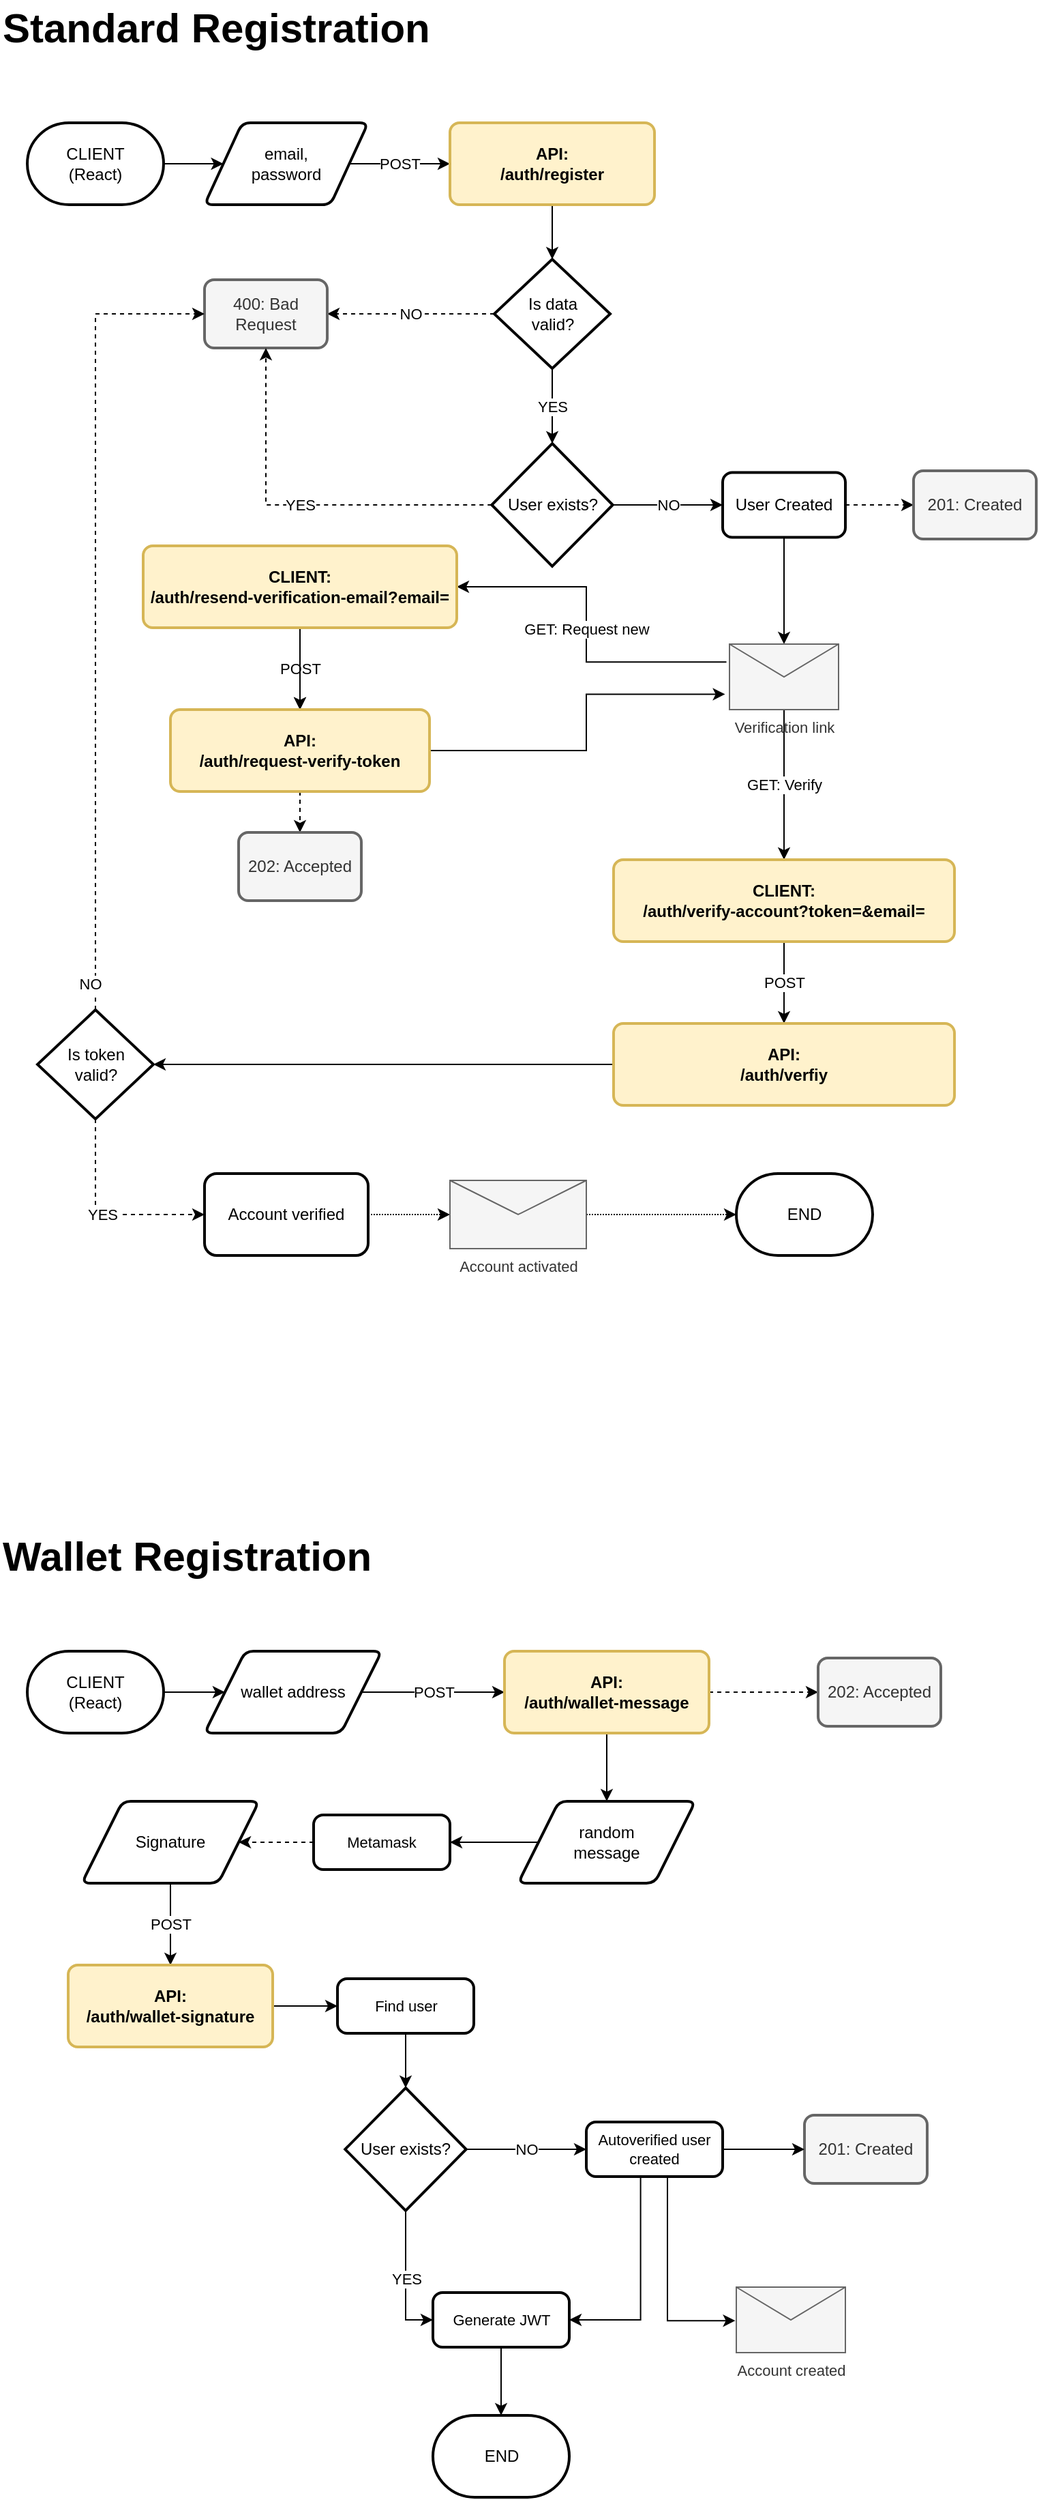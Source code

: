 <mxfile version="16.2.4" type="github">
  <diagram id="6DfAuB3A2C-rgSzdVPg6" name="Page-1">
    <mxGraphModel dx="1604" dy="808" grid="1" gridSize="10" guides="1" tooltips="1" connect="1" arrows="1" fold="1" page="1" pageScale="1" pageWidth="850" pageHeight="1100" math="0" shadow="0">
      <root>
        <mxCell id="0" />
        <mxCell id="1" parent="0" />
        <mxCell id="d8NQoz2VWaInrXl9GAlY-8" style="edgeStyle=orthogonalEdgeStyle;rounded=0;orthogonalLoop=1;jettySize=auto;html=1;" parent="1" source="d8NQoz2VWaInrXl9GAlY-1" target="d8NQoz2VWaInrXl9GAlY-5" edge="1">
          <mxGeometry relative="1" as="geometry" />
        </mxCell>
        <mxCell id="d8NQoz2VWaInrXl9GAlY-1" value="CLIENT&lt;br&gt;(React)" style="strokeWidth=2;html=1;shape=mxgraph.flowchart.terminator;whiteSpace=wrap;" parent="1" vertex="1">
          <mxGeometry x="60" y="120" width="100" height="60" as="geometry" />
        </mxCell>
        <mxCell id="d8NQoz2VWaInrXl9GAlY-9" value="POST" style="edgeStyle=orthogonalEdgeStyle;rounded=0;orthogonalLoop=1;jettySize=auto;html=1;" parent="1" source="d8NQoz2VWaInrXl9GAlY-5" target="d8NQoz2VWaInrXl9GAlY-6" edge="1">
          <mxGeometry relative="1" as="geometry" />
        </mxCell>
        <mxCell id="d8NQoz2VWaInrXl9GAlY-5" value="email,&lt;br&gt;password" style="shape=parallelogram;html=1;strokeWidth=2;perimeter=parallelogramPerimeter;whiteSpace=wrap;rounded=1;arcSize=12;size=0.23;" parent="1" vertex="1">
          <mxGeometry x="190" y="120" width="120" height="60" as="geometry" />
        </mxCell>
        <mxCell id="d8NQoz2VWaInrXl9GAlY-13" style="edgeStyle=orthogonalEdgeStyle;rounded=0;orthogonalLoop=1;jettySize=auto;html=1;exitX=0.5;exitY=1;exitDx=0;exitDy=0;entryX=0.5;entryY=0;entryDx=0;entryDy=0;entryPerimeter=0;" parent="1" source="d8NQoz2VWaInrXl9GAlY-6" target="d8NQoz2VWaInrXl9GAlY-10" edge="1">
          <mxGeometry relative="1" as="geometry" />
        </mxCell>
        <mxCell id="d8NQoz2VWaInrXl9GAlY-6" value="API:&lt;br&gt;/auth/register" style="rounded=1;whiteSpace=wrap;html=1;absoluteArcSize=1;arcSize=14;strokeWidth=2;fillColor=#fff2cc;strokeColor=#d6b656;fontStyle=1" parent="1" vertex="1">
          <mxGeometry x="370" y="120" width="150" height="60" as="geometry" />
        </mxCell>
        <mxCell id="d8NQoz2VWaInrXl9GAlY-12" value="NO" style="edgeStyle=orthogonalEdgeStyle;rounded=0;orthogonalLoop=1;jettySize=auto;html=1;dashed=1;" parent="1" source="d8NQoz2VWaInrXl9GAlY-10" target="d8NQoz2VWaInrXl9GAlY-11" edge="1">
          <mxGeometry relative="1" as="geometry" />
        </mxCell>
        <mxCell id="d8NQoz2VWaInrXl9GAlY-16" value="&lt;font style=&quot;font-size: 11px;&quot;&gt;YES&lt;/font&gt;" style="edgeStyle=orthogonalEdgeStyle;rounded=0;orthogonalLoop=1;jettySize=auto;html=1;fontSize=11;" parent="1" source="d8NQoz2VWaInrXl9GAlY-10" target="d8NQoz2VWaInrXl9GAlY-15" edge="1">
          <mxGeometry relative="1" as="geometry" />
        </mxCell>
        <mxCell id="d8NQoz2VWaInrXl9GAlY-10" value="Is data&lt;br&gt;valid?" style="strokeWidth=2;html=1;shape=mxgraph.flowchart.decision;whiteSpace=wrap;" parent="1" vertex="1">
          <mxGeometry x="402.5" y="220" width="85" height="80" as="geometry" />
        </mxCell>
        <mxCell id="d8NQoz2VWaInrXl9GAlY-11" value="400: Bad Request" style="rounded=1;whiteSpace=wrap;html=1;absoluteArcSize=1;arcSize=14;strokeWidth=2;fillColor=#f5f5f5;strokeColor=#666666;fontColor=#333333;" parent="1" vertex="1">
          <mxGeometry x="190" y="235" width="90" height="50" as="geometry" />
        </mxCell>
        <mxCell id="d8NQoz2VWaInrXl9GAlY-14" value="Standard Registration" style="text;html=1;align=left;verticalAlign=middle;resizable=0;points=[];autosize=1;strokeColor=none;fillColor=none;strokeWidth=1;fontStyle=1;fontSize=30;" parent="1" vertex="1">
          <mxGeometry x="40" y="30" width="330" height="40" as="geometry" />
        </mxCell>
        <mxCell id="d8NQoz2VWaInrXl9GAlY-17" value="YES" style="edgeStyle=orthogonalEdgeStyle;rounded=0;orthogonalLoop=1;jettySize=auto;html=1;exitX=0;exitY=0.5;exitDx=0;exitDy=0;exitPerimeter=0;entryX=0.5;entryY=1;entryDx=0;entryDy=0;dashed=1;fontSize=11;" parent="1" source="d8NQoz2VWaInrXl9GAlY-15" target="d8NQoz2VWaInrXl9GAlY-11" edge="1">
          <mxGeometry relative="1" as="geometry" />
        </mxCell>
        <mxCell id="d8NQoz2VWaInrXl9GAlY-40" value="NO" style="edgeStyle=orthogonalEdgeStyle;rounded=0;orthogonalLoop=1;jettySize=auto;html=1;fontSize=11;" parent="1" source="d8NQoz2VWaInrXl9GAlY-15" target="d8NQoz2VWaInrXl9GAlY-21" edge="1">
          <mxGeometry relative="1" as="geometry" />
        </mxCell>
        <mxCell id="d8NQoz2VWaInrXl9GAlY-15" value="User exists?" style="strokeWidth=2;html=1;shape=mxgraph.flowchart.decision;whiteSpace=wrap;" parent="1" vertex="1">
          <mxGeometry x="400.63" y="355" width="88.75" height="90" as="geometry" />
        </mxCell>
        <mxCell id="d8NQoz2VWaInrXl9GAlY-20" value="" style="edgeStyle=orthogonalEdgeStyle;rounded=0;orthogonalLoop=1;jettySize=auto;html=1;exitX=0.5;exitY=0;exitDx=0;exitDy=0;exitPerimeter=0;entryX=0;entryY=0.5;entryDx=0;entryDy=0;dashed=1;fontSize=11;" parent="1" source="d8NQoz2VWaInrXl9GAlY-19" target="d8NQoz2VWaInrXl9GAlY-11" edge="1">
          <mxGeometry relative="1" as="geometry" />
        </mxCell>
        <mxCell id="d8NQoz2VWaInrXl9GAlY-54" value="NO" style="edgeLabel;html=1;align=center;verticalAlign=middle;resizable=0;points=[];fontSize=11;" parent="d8NQoz2VWaInrXl9GAlY-20" vertex="1" connectable="0">
          <mxGeometry x="-0.936" y="4" relative="1" as="geometry">
            <mxPoint as="offset" />
          </mxGeometry>
        </mxCell>
        <mxCell id="d8NQoz2VWaInrXl9GAlY-70" value="YES" style="edgeStyle=orthogonalEdgeStyle;rounded=0;orthogonalLoop=1;jettySize=auto;html=1;exitX=0.5;exitY=1;exitDx=0;exitDy=0;exitPerimeter=0;entryX=0;entryY=0.5;entryDx=0;entryDy=0;dashed=1;fontSize=11;" parent="1" source="d8NQoz2VWaInrXl9GAlY-19" target="d8NQoz2VWaInrXl9GAlY-55" edge="1">
          <mxGeometry relative="1" as="geometry" />
        </mxCell>
        <mxCell id="d8NQoz2VWaInrXl9GAlY-19" value="Is token&lt;br&gt;valid?" style="strokeWidth=2;html=1;shape=mxgraph.flowchart.decision;whiteSpace=wrap;" parent="1" vertex="1">
          <mxGeometry x="67.5" y="770" width="85" height="80" as="geometry" />
        </mxCell>
        <mxCell id="d8NQoz2VWaInrXl9GAlY-25" value="" style="edgeStyle=orthogonalEdgeStyle;rounded=0;orthogonalLoop=1;jettySize=auto;html=1;dashed=1;fontSize=11;" parent="1" source="d8NQoz2VWaInrXl9GAlY-21" target="d8NQoz2VWaInrXl9GAlY-24" edge="1">
          <mxGeometry relative="1" as="geometry" />
        </mxCell>
        <mxCell id="d8NQoz2VWaInrXl9GAlY-41" style="edgeStyle=orthogonalEdgeStyle;rounded=0;orthogonalLoop=1;jettySize=auto;html=1;exitX=0.5;exitY=1;exitDx=0;exitDy=0;fontSize=11;" parent="1" source="d8NQoz2VWaInrXl9GAlY-21" target="d8NQoz2VWaInrXl9GAlY-63" edge="1">
          <mxGeometry relative="1" as="geometry">
            <mxPoint x="615" y="505" as="targetPoint" />
          </mxGeometry>
        </mxCell>
        <mxCell id="d8NQoz2VWaInrXl9GAlY-21" value="User Created" style="rounded=1;whiteSpace=wrap;html=1;absoluteArcSize=1;arcSize=14;strokeWidth=2;" parent="1" vertex="1">
          <mxGeometry x="570" y="376.25" width="90" height="47.5" as="geometry" />
        </mxCell>
        <mxCell id="d8NQoz2VWaInrXl9GAlY-24" value="201: Created" style="rounded=1;whiteSpace=wrap;html=1;absoluteArcSize=1;arcSize=14;strokeWidth=2;fillColor=#f5f5f5;strokeColor=#666666;fontColor=#333333;" parent="1" vertex="1">
          <mxGeometry x="710" y="375" width="90" height="50" as="geometry" />
        </mxCell>
        <mxCell id="d8NQoz2VWaInrXl9GAlY-37" value="GET: Verify" style="edgeStyle=orthogonalEdgeStyle;rounded=0;orthogonalLoop=1;jettySize=auto;html=1;entryX=0.5;entryY=0;entryDx=0;entryDy=0;fontSize=11;" parent="1" source="d8NQoz2VWaInrXl9GAlY-63" target="d8NQoz2VWaInrXl9GAlY-36" edge="1">
          <mxGeometry relative="1" as="geometry">
            <mxPoint x="615.1" y="550" as="sourcePoint" />
          </mxGeometry>
        </mxCell>
        <mxCell id="d8NQoz2VWaInrXl9GAlY-45" value="GET: Request new" style="edgeStyle=orthogonalEdgeStyle;rounded=0;orthogonalLoop=1;jettySize=auto;html=1;exitX=-0.028;exitY=0.273;exitDx=0;exitDy=0;entryX=1;entryY=0.5;entryDx=0;entryDy=0;fontSize=11;exitPerimeter=0;" parent="1" source="d8NQoz2VWaInrXl9GAlY-63" target="d8NQoz2VWaInrXl9GAlY-30" edge="1">
          <mxGeometry relative="1" as="geometry">
            <mxPoint x="548.75" y="516.25" as="sourcePoint" />
            <Array as="points">
              <mxPoint x="470" y="515" />
              <mxPoint x="470" y="460" />
            </Array>
          </mxGeometry>
        </mxCell>
        <mxCell id="d8NQoz2VWaInrXl9GAlY-33" value="POST" style="edgeStyle=orthogonalEdgeStyle;rounded=0;orthogonalLoop=1;jettySize=auto;html=1;dashed=1;fontSize=11;" parent="1" source="d8NQoz2VWaInrXl9GAlY-30" target="d8NQoz2VWaInrXl9GAlY-32" edge="1">
          <mxGeometry relative="1" as="geometry" />
        </mxCell>
        <mxCell id="d8NQoz2VWaInrXl9GAlY-47" value="" style="edgeStyle=orthogonalEdgeStyle;rounded=0;orthogonalLoop=1;jettySize=auto;html=1;fontSize=11;" parent="1" source="d8NQoz2VWaInrXl9GAlY-30" target="d8NQoz2VWaInrXl9GAlY-32" edge="1">
          <mxGeometry relative="1" as="geometry" />
        </mxCell>
        <mxCell id="d8NQoz2VWaInrXl9GAlY-30" value="CLIENT:&lt;br&gt;/auth/resend-verification-email?email=" style="rounded=1;whiteSpace=wrap;html=1;absoluteArcSize=1;arcSize=14;strokeWidth=2;fillColor=#fff2cc;strokeColor=#d6b656;fontStyle=1" parent="1" vertex="1">
          <mxGeometry x="145" y="430" width="230" height="60" as="geometry" />
        </mxCell>
        <mxCell id="d8NQoz2VWaInrXl9GAlY-48" style="edgeStyle=orthogonalEdgeStyle;rounded=0;orthogonalLoop=1;jettySize=auto;html=1;exitX=1;exitY=0.5;exitDx=0;exitDy=0;entryX=-0.04;entryY=0.765;entryDx=0;entryDy=0;fontSize=11;entryPerimeter=0;" parent="1" source="d8NQoz2VWaInrXl9GAlY-32" target="d8NQoz2VWaInrXl9GAlY-63" edge="1">
          <mxGeometry relative="1" as="geometry">
            <mxPoint x="548.75" y="538.75" as="targetPoint" />
            <Array as="points">
              <mxPoint x="470" y="580" />
              <mxPoint x="470" y="539" />
            </Array>
          </mxGeometry>
        </mxCell>
        <mxCell id="d8NQoz2VWaInrXl9GAlY-50" style="edgeStyle=orthogonalEdgeStyle;rounded=0;orthogonalLoop=1;jettySize=auto;html=1;exitX=0.5;exitY=1;exitDx=0;exitDy=0;entryX=0.5;entryY=0;entryDx=0;entryDy=0;fontSize=11;dashed=1;" parent="1" source="d8NQoz2VWaInrXl9GAlY-32" target="d8NQoz2VWaInrXl9GAlY-49" edge="1">
          <mxGeometry relative="1" as="geometry" />
        </mxCell>
        <mxCell id="d8NQoz2VWaInrXl9GAlY-32" value="API:&lt;br&gt;/auth/request-verify-token" style="rounded=1;whiteSpace=wrap;html=1;absoluteArcSize=1;arcSize=14;strokeWidth=2;fillColor=#fff2cc;strokeColor=#d6b656;fontStyle=1" parent="1" vertex="1">
          <mxGeometry x="165" y="550" width="190" height="60" as="geometry" />
        </mxCell>
        <mxCell id="d8NQoz2VWaInrXl9GAlY-52" value="POST" style="edgeStyle=orthogonalEdgeStyle;rounded=0;orthogonalLoop=1;jettySize=auto;html=1;exitX=0.5;exitY=1;exitDx=0;exitDy=0;entryX=0.5;entryY=0;entryDx=0;entryDy=0;fontSize=11;" parent="1" source="d8NQoz2VWaInrXl9GAlY-36" target="d8NQoz2VWaInrXl9GAlY-51" edge="1">
          <mxGeometry relative="1" as="geometry" />
        </mxCell>
        <mxCell id="d8NQoz2VWaInrXl9GAlY-36" value="CLIENT:&lt;br&gt;/auth/verify-account?token=&amp;amp;email=" style="rounded=1;whiteSpace=wrap;html=1;absoluteArcSize=1;arcSize=14;strokeWidth=2;fillColor=#fff2cc;strokeColor=#d6b656;fontStyle=1" parent="1" vertex="1">
          <mxGeometry x="490" y="660" width="250" height="60" as="geometry" />
        </mxCell>
        <mxCell id="d8NQoz2VWaInrXl9GAlY-49" value="202: Accepted" style="rounded=1;whiteSpace=wrap;html=1;absoluteArcSize=1;arcSize=14;strokeWidth=2;fillColor=#f5f5f5;strokeColor=#666666;fontColor=#333333;" parent="1" vertex="1">
          <mxGeometry x="215" y="640" width="90" height="50" as="geometry" />
        </mxCell>
        <mxCell id="d8NQoz2VWaInrXl9GAlY-53" style="edgeStyle=orthogonalEdgeStyle;rounded=0;orthogonalLoop=1;jettySize=auto;html=1;exitX=0;exitY=0.5;exitDx=0;exitDy=0;entryX=1;entryY=0.5;entryDx=0;entryDy=0;entryPerimeter=0;fontSize=11;" parent="1" source="d8NQoz2VWaInrXl9GAlY-51" target="d8NQoz2VWaInrXl9GAlY-19" edge="1">
          <mxGeometry relative="1" as="geometry" />
        </mxCell>
        <mxCell id="d8NQoz2VWaInrXl9GAlY-51" value="API:&lt;br&gt;/auth/verfiy" style="rounded=1;whiteSpace=wrap;html=1;absoluteArcSize=1;arcSize=14;strokeWidth=2;fillColor=#fff2cc;strokeColor=#d6b656;fontStyle=1" parent="1" vertex="1">
          <mxGeometry x="490" y="780" width="250" height="60" as="geometry" />
        </mxCell>
        <mxCell id="d8NQoz2VWaInrXl9GAlY-66" style="edgeStyle=orthogonalEdgeStyle;rounded=0;orthogonalLoop=1;jettySize=auto;html=1;exitX=1;exitY=0.5;exitDx=0;exitDy=0;entryX=0;entryY=0.5;entryDx=0;entryDy=0;entryPerimeter=0;dashed=1;dashPattern=1 1;fontSize=11;" parent="1" source="d8NQoz2VWaInrXl9GAlY-55" target="d8NQoz2VWaInrXl9GAlY-65" edge="1">
          <mxGeometry relative="1" as="geometry" />
        </mxCell>
        <mxCell id="d8NQoz2VWaInrXl9GAlY-55" value="Account verified" style="rounded=1;whiteSpace=wrap;html=1;strokeWidth=2;" parent="1" vertex="1">
          <mxGeometry x="190" y="890" width="120" height="60" as="geometry" />
        </mxCell>
        <mxCell id="d8NQoz2VWaInrXl9GAlY-61" value="END" style="strokeWidth=2;html=1;shape=mxgraph.flowchart.terminator;whiteSpace=wrap;" parent="1" vertex="1">
          <mxGeometry x="580" y="890" width="100" height="60" as="geometry" />
        </mxCell>
        <mxCell id="d8NQoz2VWaInrXl9GAlY-63" value="Verification link" style="verticalLabelPosition=bottom;shadow=0;dashed=0;align=center;html=1;verticalAlign=top;strokeWidth=1;shape=mxgraph.mockup.misc.mail2;strokeColor=#666666;fontSize=11;fillColor=#f5f5f5;fontColor=#333333;" parent="1" vertex="1">
          <mxGeometry x="575" y="502" width="80" height="48" as="geometry" />
        </mxCell>
        <mxCell id="d8NQoz2VWaInrXl9GAlY-67" value="" style="edgeStyle=orthogonalEdgeStyle;rounded=0;orthogonalLoop=1;jettySize=auto;html=1;dashed=1;dashPattern=1 1;fontSize=11;" parent="1" source="d8NQoz2VWaInrXl9GAlY-65" target="d8NQoz2VWaInrXl9GAlY-61" edge="1">
          <mxGeometry relative="1" as="geometry" />
        </mxCell>
        <mxCell id="d8NQoz2VWaInrXl9GAlY-65" value="Account activated" style="verticalLabelPosition=bottom;shadow=0;dashed=0;align=center;html=1;verticalAlign=top;strokeWidth=1;shape=mxgraph.mockup.misc.mail2;strokeColor=#666666;fontSize=11;fillColor=#f5f5f5;fontColor=#333333;" parent="1" vertex="1">
          <mxGeometry x="370" y="895" width="100" height="50" as="geometry" />
        </mxCell>
        <mxCell id="sUqxj0ntP_7v2BBBqkso-1" style="edgeStyle=orthogonalEdgeStyle;rounded=0;orthogonalLoop=1;jettySize=auto;html=1;" parent="1" source="sUqxj0ntP_7v2BBBqkso-2" target="sUqxj0ntP_7v2BBBqkso-4" edge="1">
          <mxGeometry relative="1" as="geometry" />
        </mxCell>
        <mxCell id="sUqxj0ntP_7v2BBBqkso-2" value="CLIENT&lt;br&gt;(React)" style="strokeWidth=2;html=1;shape=mxgraph.flowchart.terminator;whiteSpace=wrap;" parent="1" vertex="1">
          <mxGeometry x="60" y="1240" width="100" height="60" as="geometry" />
        </mxCell>
        <mxCell id="sUqxj0ntP_7v2BBBqkso-3" value="POST" style="edgeStyle=orthogonalEdgeStyle;rounded=0;orthogonalLoop=1;jettySize=auto;html=1;" parent="1" source="sUqxj0ntP_7v2BBBqkso-4" target="sUqxj0ntP_7v2BBBqkso-6" edge="1">
          <mxGeometry relative="1" as="geometry" />
        </mxCell>
        <mxCell id="sUqxj0ntP_7v2BBBqkso-4" value="wallet address" style="shape=parallelogram;html=1;strokeWidth=2;perimeter=parallelogramPerimeter;whiteSpace=wrap;rounded=1;arcSize=12;size=0.23;" parent="1" vertex="1">
          <mxGeometry x="190" y="1240" width="130" height="60" as="geometry" />
        </mxCell>
        <mxCell id="sUqxj0ntP_7v2BBBqkso-43" value="" style="edgeStyle=orthogonalEdgeStyle;rounded=0;orthogonalLoop=1;jettySize=auto;html=1;dashed=1;fontSize=11;" parent="1" source="sUqxj0ntP_7v2BBBqkso-6" target="sUqxj0ntP_7v2BBBqkso-42" edge="1">
          <mxGeometry relative="1" as="geometry" />
        </mxCell>
        <mxCell id="sUqxj0ntP_7v2BBBqkso-48" value="" style="edgeStyle=orthogonalEdgeStyle;rounded=0;orthogonalLoop=1;jettySize=auto;html=1;fontSize=11;" parent="1" source="sUqxj0ntP_7v2BBBqkso-6" target="sUqxj0ntP_7v2BBBqkso-47" edge="1">
          <mxGeometry relative="1" as="geometry" />
        </mxCell>
        <mxCell id="sUqxj0ntP_7v2BBBqkso-6" value="API:&lt;br&gt;/auth/wallet-message" style="rounded=1;whiteSpace=wrap;html=1;absoluteArcSize=1;arcSize=14;strokeWidth=2;fillColor=#fff2cc;strokeColor=#d6b656;fontStyle=1" parent="1" vertex="1">
          <mxGeometry x="410" y="1240" width="150" height="60" as="geometry" />
        </mxCell>
        <mxCell id="sUqxj0ntP_7v2BBBqkso-11" value="Wallet Registration" style="text;html=1;align=left;verticalAlign=middle;resizable=0;points=[];autosize=1;strokeColor=none;fillColor=none;strokeWidth=1;fontStyle=1;fontSize=30;" parent="1" vertex="1">
          <mxGeometry x="40" y="1150" width="290" height="40" as="geometry" />
        </mxCell>
        <mxCell id="sUqxj0ntP_7v2BBBqkso-63" value="YES" style="edgeStyle=orthogonalEdgeStyle;rounded=0;orthogonalLoop=1;jettySize=auto;html=1;fontSize=11;entryX=0;entryY=0.5;entryDx=0;entryDy=0;" parent="1" source="sUqxj0ntP_7v2BBBqkso-14" target="sUqxj0ntP_7v2BBBqkso-62" edge="1">
          <mxGeometry relative="1" as="geometry" />
        </mxCell>
        <mxCell id="sUqxj0ntP_7v2BBBqkso-68" value="NO" style="edgeStyle=orthogonalEdgeStyle;rounded=0;orthogonalLoop=1;jettySize=auto;html=1;fontSize=11;" parent="1" source="sUqxj0ntP_7v2BBBqkso-14" target="sUqxj0ntP_7v2BBBqkso-54" edge="1">
          <mxGeometry relative="1" as="geometry" />
        </mxCell>
        <mxCell id="sUqxj0ntP_7v2BBBqkso-14" value="User exists?" style="strokeWidth=2;html=1;shape=mxgraph.flowchart.decision;whiteSpace=wrap;" parent="1" vertex="1">
          <mxGeometry x="293.13" y="1560" width="88.75" height="90" as="geometry" />
        </mxCell>
        <mxCell id="sUqxj0ntP_7v2BBBqkso-22" value="201: Created" style="rounded=1;whiteSpace=wrap;html=1;absoluteArcSize=1;arcSize=14;strokeWidth=2;fillColor=#f5f5f5;strokeColor=#666666;fontColor=#333333;" parent="1" vertex="1">
          <mxGeometry x="630" y="1580" width="90" height="50" as="geometry" />
        </mxCell>
        <mxCell id="sUqxj0ntP_7v2BBBqkso-38" value="END" style="strokeWidth=2;html=1;shape=mxgraph.flowchart.terminator;whiteSpace=wrap;" parent="1" vertex="1">
          <mxGeometry x="357.5" y="1800" width="100" height="60" as="geometry" />
        </mxCell>
        <mxCell id="sUqxj0ntP_7v2BBBqkso-42" value="202: Accepted" style="rounded=1;whiteSpace=wrap;html=1;absoluteArcSize=1;arcSize=14;strokeWidth=2;fillColor=#f5f5f5;strokeColor=#666666;fontColor=#333333;" parent="1" vertex="1">
          <mxGeometry x="640" y="1245" width="90" height="50" as="geometry" />
        </mxCell>
        <mxCell id="sUqxj0ntP_7v2BBBqkso-51" value="" style="edgeStyle=orthogonalEdgeStyle;rounded=0;orthogonalLoop=1;jettySize=auto;html=1;fontSize=11;dashed=1;" parent="1" source="sUqxj0ntP_7v2BBBqkso-44" target="sUqxj0ntP_7v2BBBqkso-50" edge="1">
          <mxGeometry relative="1" as="geometry" />
        </mxCell>
        <mxCell id="sUqxj0ntP_7v2BBBqkso-44" value="Metamask" style="rounded=1;whiteSpace=wrap;html=1;absoluteArcSize=1;arcSize=14;strokeWidth=2;fontSize=11;" parent="1" vertex="1">
          <mxGeometry x="270" y="1360" width="100" height="40" as="geometry" />
        </mxCell>
        <mxCell id="sUqxj0ntP_7v2BBBqkso-49" value="" style="edgeStyle=orthogonalEdgeStyle;rounded=0;orthogonalLoop=1;jettySize=auto;html=1;fontSize=11;" parent="1" source="sUqxj0ntP_7v2BBBqkso-47" target="sUqxj0ntP_7v2BBBqkso-44" edge="1">
          <mxGeometry relative="1" as="geometry" />
        </mxCell>
        <mxCell id="sUqxj0ntP_7v2BBBqkso-47" value="random&lt;br&gt;message" style="shape=parallelogram;html=1;strokeWidth=2;perimeter=parallelogramPerimeter;whiteSpace=wrap;rounded=1;arcSize=12;size=0.23;" parent="1" vertex="1">
          <mxGeometry x="420" y="1350" width="130" height="60" as="geometry" />
        </mxCell>
        <mxCell id="sUqxj0ntP_7v2BBBqkso-53" value="POST" style="edgeStyle=orthogonalEdgeStyle;rounded=0;orthogonalLoop=1;jettySize=auto;html=1;fontSize=11;" parent="1" source="sUqxj0ntP_7v2BBBqkso-50" target="sUqxj0ntP_7v2BBBqkso-52" edge="1">
          <mxGeometry relative="1" as="geometry" />
        </mxCell>
        <mxCell id="sUqxj0ntP_7v2BBBqkso-50" value="Signature" style="shape=parallelogram;html=1;strokeWidth=2;perimeter=parallelogramPerimeter;whiteSpace=wrap;rounded=1;arcSize=12;size=0.23;" parent="1" vertex="1">
          <mxGeometry x="100" y="1350" width="130" height="60" as="geometry" />
        </mxCell>
        <mxCell id="sUqxj0ntP_7v2BBBqkso-60" value="" style="edgeStyle=orthogonalEdgeStyle;rounded=0;orthogonalLoop=1;jettySize=auto;html=1;fontSize=11;" parent="1" source="sUqxj0ntP_7v2BBBqkso-52" target="sUqxj0ntP_7v2BBBqkso-59" edge="1">
          <mxGeometry relative="1" as="geometry" />
        </mxCell>
        <mxCell id="sUqxj0ntP_7v2BBBqkso-52" value="API:&lt;br&gt;/auth/wallet-signature" style="rounded=1;whiteSpace=wrap;html=1;absoluteArcSize=1;arcSize=14;strokeWidth=2;fillColor=#fff2cc;strokeColor=#d6b656;fontStyle=1" parent="1" vertex="1">
          <mxGeometry x="90" y="1470" width="150" height="60" as="geometry" />
        </mxCell>
        <mxCell id="sUqxj0ntP_7v2BBBqkso-69" value="" style="edgeStyle=orthogonalEdgeStyle;rounded=0;orthogonalLoop=1;jettySize=auto;html=1;fontSize=11;" parent="1" source="sUqxj0ntP_7v2BBBqkso-54" target="sUqxj0ntP_7v2BBBqkso-22" edge="1">
          <mxGeometry relative="1" as="geometry" />
        </mxCell>
        <mxCell id="sUqxj0ntP_7v2BBBqkso-70" style="edgeStyle=orthogonalEdgeStyle;rounded=0;orthogonalLoop=1;jettySize=auto;html=1;exitX=0.398;exitY=1.005;exitDx=0;exitDy=0;entryX=1;entryY=0.5;entryDx=0;entryDy=0;fontSize=11;exitPerimeter=0;" parent="1" source="sUqxj0ntP_7v2BBBqkso-54" target="sUqxj0ntP_7v2BBBqkso-62" edge="1">
          <mxGeometry relative="1" as="geometry" />
        </mxCell>
        <mxCell id="sUqxj0ntP_7v2BBBqkso-73" style="edgeStyle=orthogonalEdgeStyle;rounded=0;orthogonalLoop=1;jettySize=auto;html=1;exitX=0.595;exitY=0.989;exitDx=0;exitDy=0;fontSize=11;exitPerimeter=0;entryX=-0.009;entryY=0.512;entryDx=0;entryDy=0;entryPerimeter=0;" parent="1" source="sUqxj0ntP_7v2BBBqkso-54" target="sUqxj0ntP_7v2BBBqkso-56" edge="1">
          <mxGeometry relative="1" as="geometry" />
        </mxCell>
        <mxCell id="sUqxj0ntP_7v2BBBqkso-54" value="Autoverified user created" style="rounded=1;whiteSpace=wrap;html=1;absoluteArcSize=1;arcSize=14;strokeWidth=2;fontSize=11;" parent="1" vertex="1">
          <mxGeometry x="470" y="1585" width="100" height="40" as="geometry" />
        </mxCell>
        <mxCell id="sUqxj0ntP_7v2BBBqkso-56" value="Account created" style="verticalLabelPosition=bottom;shadow=0;dashed=0;align=center;html=1;verticalAlign=top;strokeWidth=1;shape=mxgraph.mockup.misc.mail2;strokeColor=#666666;fontSize=11;fillColor=#f5f5f5;fontColor=#333333;" parent="1" vertex="1">
          <mxGeometry x="580" y="1706" width="80" height="48" as="geometry" />
        </mxCell>
        <mxCell id="sUqxj0ntP_7v2BBBqkso-61" value="" style="edgeStyle=orthogonalEdgeStyle;rounded=0;orthogonalLoop=1;jettySize=auto;html=1;fontSize=11;" parent="1" source="sUqxj0ntP_7v2BBBqkso-59" target="sUqxj0ntP_7v2BBBqkso-14" edge="1">
          <mxGeometry relative="1" as="geometry" />
        </mxCell>
        <mxCell id="sUqxj0ntP_7v2BBBqkso-59" value="Find user" style="rounded=1;whiteSpace=wrap;html=1;absoluteArcSize=1;arcSize=14;strokeWidth=2;fontSize=11;" parent="1" vertex="1">
          <mxGeometry x="287.5" y="1480" width="100" height="40" as="geometry" />
        </mxCell>
        <mxCell id="sUqxj0ntP_7v2BBBqkso-74" style="edgeStyle=orthogonalEdgeStyle;rounded=0;orthogonalLoop=1;jettySize=auto;html=1;entryX=0.5;entryY=0;entryDx=0;entryDy=0;entryPerimeter=0;fontSize=11;" parent="1" source="sUqxj0ntP_7v2BBBqkso-62" target="sUqxj0ntP_7v2BBBqkso-38" edge="1">
          <mxGeometry relative="1" as="geometry" />
        </mxCell>
        <mxCell id="sUqxj0ntP_7v2BBBqkso-62" value="Generate JWT" style="rounded=1;whiteSpace=wrap;html=1;absoluteArcSize=1;arcSize=14;strokeWidth=2;fontSize=11;" parent="1" vertex="1">
          <mxGeometry x="357.5" y="1710" width="100" height="40" as="geometry" />
        </mxCell>
      </root>
    </mxGraphModel>
  </diagram>
</mxfile>
